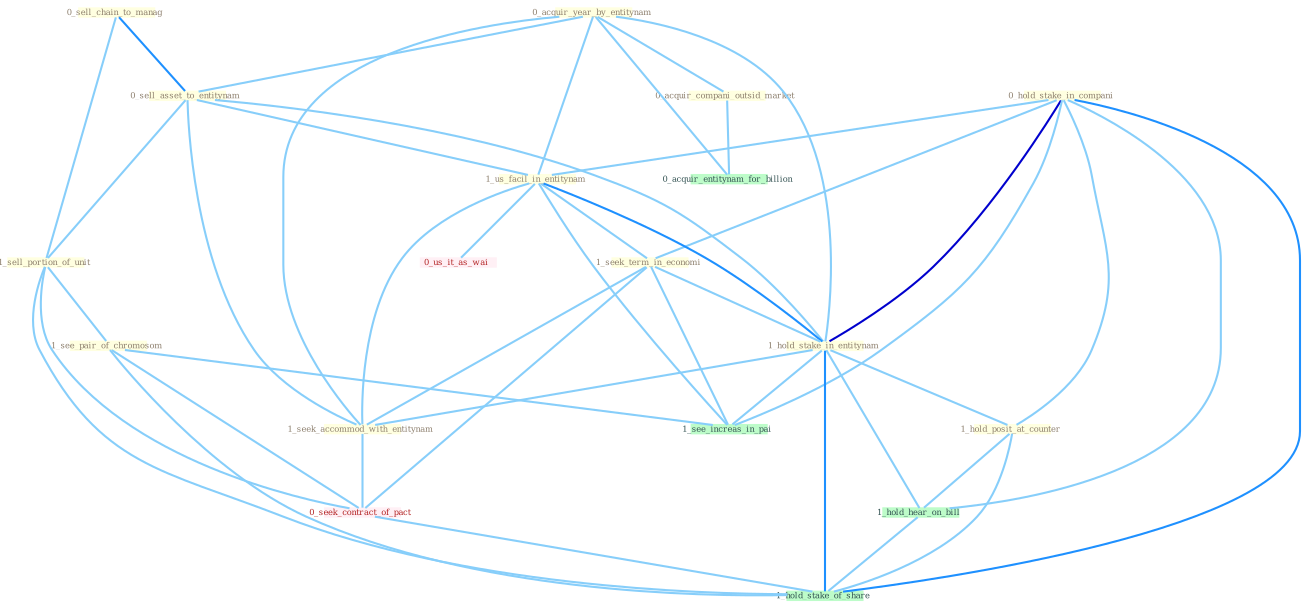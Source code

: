 Graph G{ 
    node
    [shape=polygon,style=filled,width=.5,height=.06,color="#BDFCC9",fixedsize=true,fontsize=4,
    fontcolor="#2f4f4f"];
    {node
    [color="#ffffe0", fontcolor="#8b7d6b"] "0_acquir_year_by_entitynam " "0_acquir_compani_outsid_market " "0_hold_stake_in_compani " "0_sell_chain_to_manag " "0_sell_asset_to_entitynam " "1_sell_portion_of_unit " "1_us_facil_in_entitynam " "1_seek_term_in_economi " "1_hold_stake_in_entitynam " "1_hold_posit_at_counter " "1_seek_accommod_with_entitynam " "1_see_pair_of_chromosom "}
{node [color="#fff0f5", fontcolor="#b22222"] "0_seek_contract_of_pact " "0_us_it_as_wai "}
edge [color="#B0E2FF"];

	"0_acquir_year_by_entitynam " -- "0_acquir_compani_outsid_market " [w="1", color="#87cefa" ];
	"0_acquir_year_by_entitynam " -- "0_sell_asset_to_entitynam " [w="1", color="#87cefa" ];
	"0_acquir_year_by_entitynam " -- "1_us_facil_in_entitynam " [w="1", color="#87cefa" ];
	"0_acquir_year_by_entitynam " -- "1_hold_stake_in_entitynam " [w="1", color="#87cefa" ];
	"0_acquir_year_by_entitynam " -- "1_seek_accommod_with_entitynam " [w="1", color="#87cefa" ];
	"0_acquir_year_by_entitynam " -- "0_acquir_entitynam_for_billion " [w="1", color="#87cefa" ];
	"0_acquir_compani_outsid_market " -- "0_acquir_entitynam_for_billion " [w="1", color="#87cefa" ];
	"0_hold_stake_in_compani " -- "1_us_facil_in_entitynam " [w="1", color="#87cefa" ];
	"0_hold_stake_in_compani " -- "1_seek_term_in_economi " [w="1", color="#87cefa" ];
	"0_hold_stake_in_compani " -- "1_hold_stake_in_entitynam " [w="3", color="#0000cd" , len=0.6];
	"0_hold_stake_in_compani " -- "1_hold_posit_at_counter " [w="1", color="#87cefa" ];
	"0_hold_stake_in_compani " -- "1_see_increas_in_pai " [w="1", color="#87cefa" ];
	"0_hold_stake_in_compani " -- "1_hold_hear_on_bill " [w="1", color="#87cefa" ];
	"0_hold_stake_in_compani " -- "1_hold_stake_of_share " [w="2", color="#1e90ff" , len=0.8];
	"0_sell_chain_to_manag " -- "0_sell_asset_to_entitynam " [w="2", color="#1e90ff" , len=0.8];
	"0_sell_chain_to_manag " -- "1_sell_portion_of_unit " [w="1", color="#87cefa" ];
	"0_sell_asset_to_entitynam " -- "1_sell_portion_of_unit " [w="1", color="#87cefa" ];
	"0_sell_asset_to_entitynam " -- "1_us_facil_in_entitynam " [w="1", color="#87cefa" ];
	"0_sell_asset_to_entitynam " -- "1_hold_stake_in_entitynam " [w="1", color="#87cefa" ];
	"0_sell_asset_to_entitynam " -- "1_seek_accommod_with_entitynam " [w="1", color="#87cefa" ];
	"1_sell_portion_of_unit " -- "1_see_pair_of_chromosom " [w="1", color="#87cefa" ];
	"1_sell_portion_of_unit " -- "0_seek_contract_of_pact " [w="1", color="#87cefa" ];
	"1_sell_portion_of_unit " -- "1_hold_stake_of_share " [w="1", color="#87cefa" ];
	"1_us_facil_in_entitynam " -- "1_seek_term_in_economi " [w="1", color="#87cefa" ];
	"1_us_facil_in_entitynam " -- "1_hold_stake_in_entitynam " [w="2", color="#1e90ff" , len=0.8];
	"1_us_facil_in_entitynam " -- "1_seek_accommod_with_entitynam " [w="1", color="#87cefa" ];
	"1_us_facil_in_entitynam " -- "0_us_it_as_wai " [w="1", color="#87cefa" ];
	"1_us_facil_in_entitynam " -- "1_see_increas_in_pai " [w="1", color="#87cefa" ];
	"1_seek_term_in_economi " -- "1_hold_stake_in_entitynam " [w="1", color="#87cefa" ];
	"1_seek_term_in_economi " -- "1_seek_accommod_with_entitynam " [w="1", color="#87cefa" ];
	"1_seek_term_in_economi " -- "0_seek_contract_of_pact " [w="1", color="#87cefa" ];
	"1_seek_term_in_economi " -- "1_see_increas_in_pai " [w="1", color="#87cefa" ];
	"1_hold_stake_in_entitynam " -- "1_hold_posit_at_counter " [w="1", color="#87cefa" ];
	"1_hold_stake_in_entitynam " -- "1_seek_accommod_with_entitynam " [w="1", color="#87cefa" ];
	"1_hold_stake_in_entitynam " -- "1_see_increas_in_pai " [w="1", color="#87cefa" ];
	"1_hold_stake_in_entitynam " -- "1_hold_hear_on_bill " [w="1", color="#87cefa" ];
	"1_hold_stake_in_entitynam " -- "1_hold_stake_of_share " [w="2", color="#1e90ff" , len=0.8];
	"1_hold_posit_at_counter " -- "1_hold_hear_on_bill " [w="1", color="#87cefa" ];
	"1_hold_posit_at_counter " -- "1_hold_stake_of_share " [w="1", color="#87cefa" ];
	"1_seek_accommod_with_entitynam " -- "0_seek_contract_of_pact " [w="1", color="#87cefa" ];
	"1_see_pair_of_chromosom " -- "0_seek_contract_of_pact " [w="1", color="#87cefa" ];
	"1_see_pair_of_chromosom " -- "1_see_increas_in_pai " [w="1", color="#87cefa" ];
	"1_see_pair_of_chromosom " -- "1_hold_stake_of_share " [w="1", color="#87cefa" ];
	"0_seek_contract_of_pact " -- "1_hold_stake_of_share " [w="1", color="#87cefa" ];
	"1_hold_hear_on_bill " -- "1_hold_stake_of_share " [w="1", color="#87cefa" ];
}